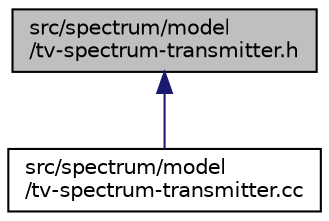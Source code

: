 digraph "src/spectrum/model/tv-spectrum-transmitter.h"
{
 // LATEX_PDF_SIZE
  edge [fontname="Helvetica",fontsize="10",labelfontname="Helvetica",labelfontsize="10"];
  node [fontname="Helvetica",fontsize="10",shape=record];
  Node1 [label="src/spectrum/model\l/tv-spectrum-transmitter.h",height=0.2,width=0.4,color="black", fillcolor="grey75", style="filled", fontcolor="black",tooltip=" "];
  Node1 -> Node2 [dir="back",color="midnightblue",fontsize="10",style="solid",fontname="Helvetica"];
  Node2 [label="src/spectrum/model\l/tv-spectrum-transmitter.cc",height=0.2,width=0.4,color="black", fillcolor="white", style="filled",URL="$tv-spectrum-transmitter_8cc.html",tooltip=" "];
}
